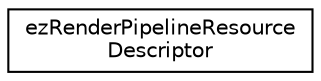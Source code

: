 digraph "Graphical Class Hierarchy"
{
 // LATEX_PDF_SIZE
  edge [fontname="Helvetica",fontsize="10",labelfontname="Helvetica",labelfontsize="10"];
  node [fontname="Helvetica",fontsize="10",shape=record];
  rankdir="LR";
  Node0 [label="ezRenderPipelineResource\lDescriptor",height=0.2,width=0.4,color="black", fillcolor="white", style="filled",URL="$d1/d62/structez_render_pipeline_resource_descriptor.htm",tooltip=" "];
}
